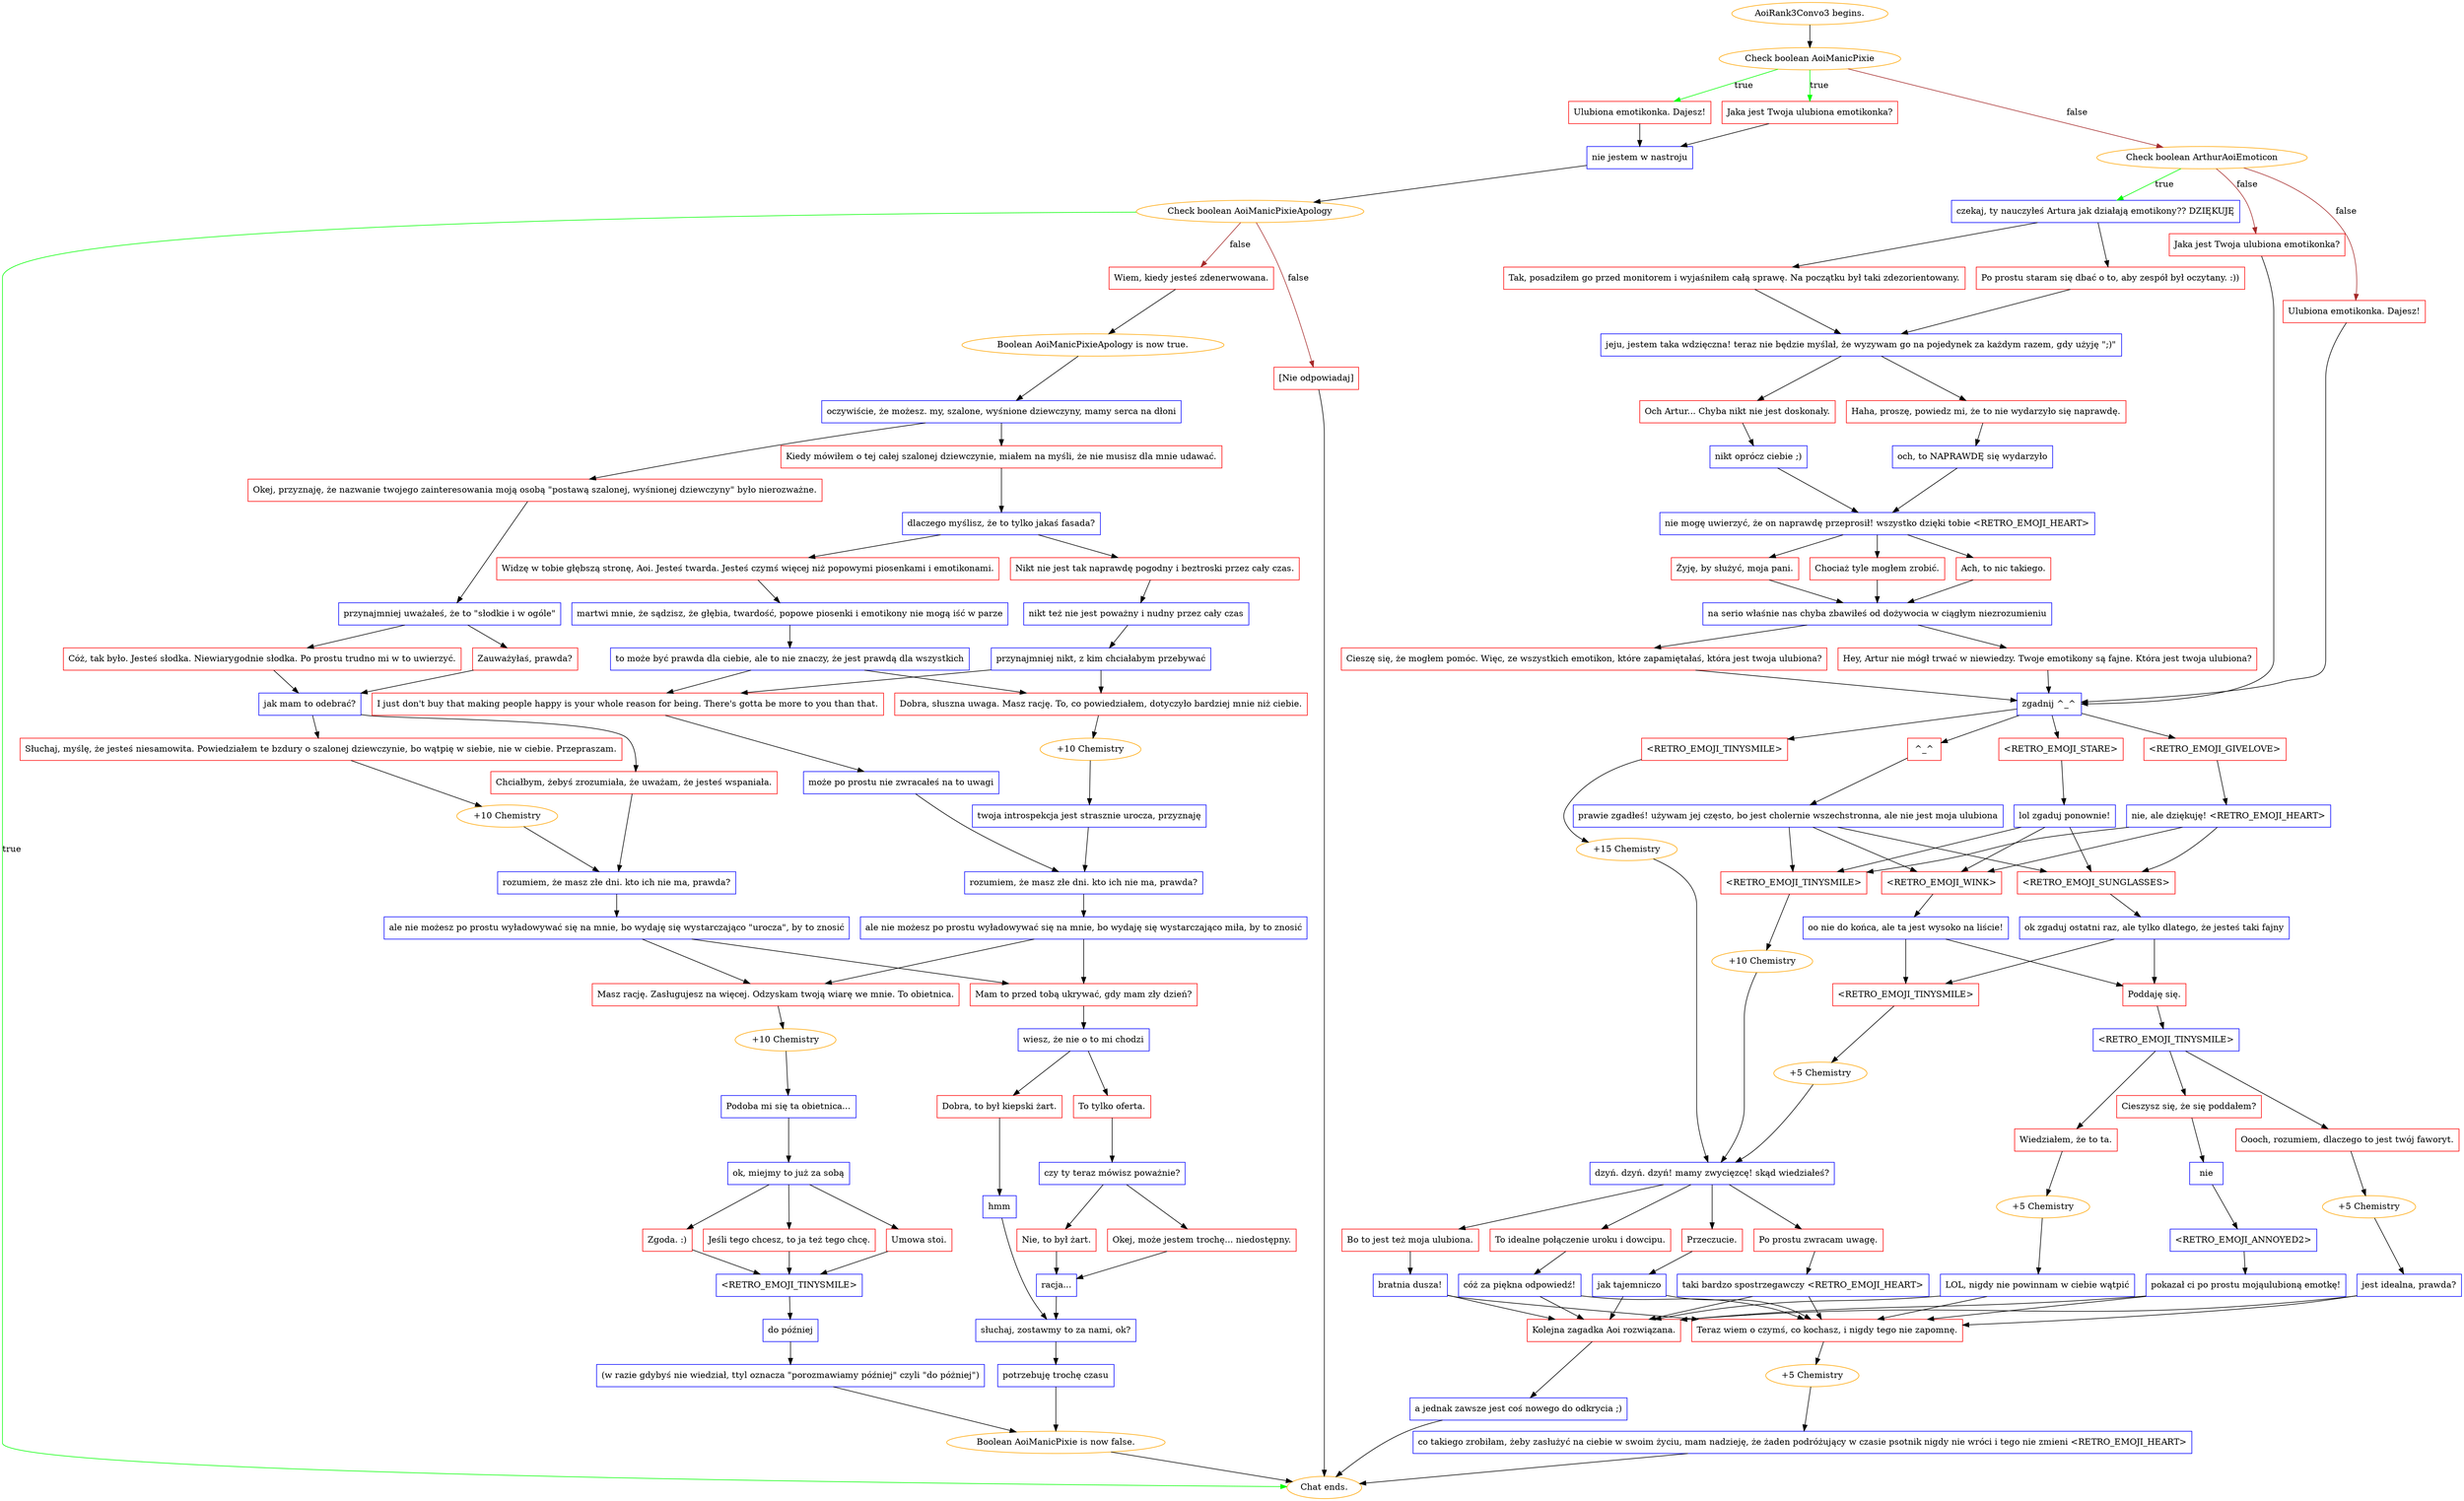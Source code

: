 digraph {
	"AoiRank3Convo3 begins." [color=orange];
		"AoiRank3Convo3 begins." -> j3825005181;
	j3825005181 [label="Check boolean AoiManicPixie",color=orange];
		j3825005181 -> j3862318016 [label=true,color=green];
		j3825005181 -> j1686089972 [label=true,color=green];
		j3825005181 -> j395414325 [label=false,color=brown];
	j3862318016 [label="Jaka jest Twoja ulubiona emotikonka?",shape=box,color=red];
		j3862318016 -> j769463843;
	j1686089972 [label="Ulubiona emotikonka. Dajesz!",shape=box,color=red];
		j1686089972 -> j769463843;
	j395414325 [label="Check boolean ArthurAoiEmoticon",color=orange];
		j395414325 -> j3884740103 [label=true,color=green];
		j395414325 -> j3259979884 [label=false,color=brown];
		j395414325 -> j2477226696 [label=false,color=brown];
	j769463843 [label="nie jestem w nastroju",shape=box,color=blue];
		j769463843 -> j864665741;
	j3884740103 [label="czekaj, ty nauczyłeś Artura jak działają emotikony?? DZIĘKUJĘ",shape=box,color=blue];
		j3884740103 -> j598412041;
		j3884740103 -> j1330769911;
	j3259979884 [label="Jaka jest Twoja ulubiona emotikonka?",shape=box,color=red];
		j3259979884 -> j3104786226;
	j2477226696 [label="Ulubiona emotikonka. Dajesz!",shape=box,color=red];
		j2477226696 -> j3104786226;
	j864665741 [label="Check boolean AoiManicPixieApology",color=orange];
		j864665741 -> "Chat ends." [label=true,color=green];
		j864665741 -> j2461695501 [label=false,color=brown];
		j864665741 -> j322907901 [label=false,color=brown];
	j598412041 [label="Tak, posadziłem go przed monitorem i wyjaśniłem całą sprawę. Na początku był taki zdezorientowany.",shape=box,color=red];
		j598412041 -> j2584659914;
	j1330769911 [label="Po prostu staram się dbać o to, aby zespół był oczytany. :))",shape=box,color=red];
		j1330769911 -> j2584659914;
	j3104786226 [label="zgadnij ^_^",shape=box,color=blue];
		j3104786226 -> j16701095;
		j3104786226 -> j4083593161;
		j3104786226 -> j16659218;
		j3104786226 -> j860310448;
	"Chat ends." [color=orange];
	j2461695501 [label="Wiem, kiedy jesteś zdenerwowana.",shape=box,color=red];
		j2461695501 -> j4109749392;
	j322907901 [label="[Nie odpowiadaj]",shape=box,color=red];
		j322907901 -> "Chat ends.";
	j2584659914 [label="jeju, jestem taka wdzięczna! teraz nie będzie myślał, że wyzywam go na pojedynek za każdym razem, gdy użyję \";)\"",shape=box,color=blue];
		j2584659914 -> j4261154142;
		j2584659914 -> j187478838;
	j16701095 [label="<RETRO_EMOJI_GIVELOVE>",shape=box,color=red];
		j16701095 -> j3603308593;
	j4083593161 [label="^_^",shape=box,color=red];
		j4083593161 -> j2652952845;
	j16659218 [label="<RETRO_EMOJI_STARE>",shape=box,color=red];
		j16659218 -> j377642915;
	j860310448 [label="<RETRO_EMOJI_TINYSMILE>",shape=box,color=red];
		j860310448 -> j2191200933;
	j4109749392 [label="Boolean AoiManicPixieApology is now true.",color=orange];
		j4109749392 -> j1745930565;
	j4261154142 [label="Haha, proszę, powiedz mi, że to nie wydarzyło się naprawdę.",shape=box,color=red];
		j4261154142 -> j2588635541;
	j187478838 [label="Och Artur... Chyba nikt nie jest doskonały.",shape=box,color=red];
		j187478838 -> j4211345384;
	j3603308593 [label="nie, ale dziękuję! <RETRO_EMOJI_HEART>",shape=box,color=blue];
		j3603308593 -> j3618000991;
		j3603308593 -> j863739040;
		j3603308593 -> j1932125495;
	j2652952845 [label="prawie zgadłeś! używam jej często, bo jest cholernie wszechstronna, ale nie jest moja ulubiona",shape=box,color=blue];
		j2652952845 -> j3618000991;
		j2652952845 -> j863739040;
		j2652952845 -> j1932125495;
	j377642915 [label="lol zgaduj ponownie!",shape=box,color=blue];
		j377642915 -> j3618000991;
		j377642915 -> j863739040;
		j377642915 -> j1932125495;
	j2191200933 [label="+15 Chemistry",color=orange];
		j2191200933 -> j3175755431;
	j1745930565 [label="oczywiście, że możesz. my, szalone, wyśnione dziewczyny, mamy serca na dłoni",shape=box,color=blue];
		j1745930565 -> j3854155859;
		j1745930565 -> j3706893034;
	j2588635541 [label="och, to NAPRAWDĘ się wydarzyło",shape=box,color=blue];
		j2588635541 -> j3119977508;
	j4211345384 [label="nikt oprócz ciebie ;)",shape=box,color=blue];
		j4211345384 -> j3119977508;
	j3618000991 [label="<RETRO_EMOJI_WINK>",shape=box,color=red];
		j3618000991 -> j795382942;
	j863739040 [label="<RETRO_EMOJI_SUNGLASSES>",shape=box,color=red];
		j863739040 -> j1249394960;
	j1932125495 [label="<RETRO_EMOJI_TINYSMILE>",shape=box,color=red];
		j1932125495 -> j395844091;
	j3175755431 [label="dzyń. dzyń. dzyń! mamy zwycięzcę! skąd wiedziałeś?",shape=box,color=blue];
		j3175755431 -> j2145048916;
		j3175755431 -> j3086402519;
		j3175755431 -> j97020334;
		j3175755431 -> j2366325765;
	j3854155859 [label="Okej, przyznaję, że nazwanie twojego zainteresowania moją osobą \"postawą szalonej, wyśnionej dziewczyny\" było nierozważne.",shape=box,color=red];
		j3854155859 -> j468701997;
	j3706893034 [label="Kiedy mówiłem o tej całej szalonej dziewczynie, miałem na myśli, że nie musisz dla mnie udawać.",shape=box,color=red];
		j3706893034 -> j1106578091;
	j3119977508 [label="nie mogę uwierzyć, że on naprawdę przeprosił! wszystko dzięki tobie <RETRO_EMOJI_HEART>",shape=box,color=blue];
		j3119977508 -> j2325371694;
		j3119977508 -> j2559854101;
		j3119977508 -> j203426343;
	j795382942 [label="oo nie do końca, ale ta jest wysoko na liście!",shape=box,color=blue];
		j795382942 -> j3745386092;
		j795382942 -> j3961378523;
	j1249394960 [label="ok zgaduj ostatni raz, ale tylko dlatego, że jesteś taki fajny",shape=box,color=blue];
		j1249394960 -> j3745386092;
		j1249394960 -> j3961378523;
	j395844091 [label="+10 Chemistry",color=orange];
		j395844091 -> j3175755431;
	j2145048916 [label="Bo to jest też moja ulubiona.",shape=box,color=red];
		j2145048916 -> j358263799;
	j3086402519 [label="To idealne połączenie uroku i dowcipu.",shape=box,color=red];
		j3086402519 -> j1345157849;
	j97020334 [label="Przeczucie.",shape=box,color=red];
		j97020334 -> j2814217818;
	j2366325765 [label="Po prostu zwracam uwagę.",shape=box,color=red];
		j2366325765 -> j822095992;
	j468701997 [label="przynajmniej uważałeś, że to \"słodkie i w ogóle\"",shape=box,color=blue];
		j468701997 -> j1572803189;
		j468701997 -> j2068741373;
	j1106578091 [label="dlaczego myślisz, że to tylko jakaś fasada?",shape=box,color=blue];
		j1106578091 -> j1717233302;
		j1106578091 -> j2047164100;
	j2325371694 [label="Ach, to nic takiego.",shape=box,color=red];
		j2325371694 -> j241069390;
	j2559854101 [label="Żyję, by służyć, moja pani.",shape=box,color=red];
		j2559854101 -> j241069390;
	j203426343 [label="Chociaż tyle mogłem zrobić.",shape=box,color=red];
		j203426343 -> j241069390;
	j3745386092 [label="Poddaję się.",shape=box,color=red];
		j3745386092 -> j780436877;
	j3961378523 [label="<RETRO_EMOJI_TINYSMILE>",shape=box,color=red];
		j3961378523 -> j2551170414;
	j358263799 [label="bratnia dusza!",shape=box,color=blue];
		j358263799 -> j3676283009;
		j358263799 -> j2877087767;
	j1345157849 [label="cóż za piękna odpowiedź!",shape=box,color=blue];
		j1345157849 -> j3676283009;
		j1345157849 -> j2877087767;
	j2814217818 [label="jak tajemniczo",shape=box,color=blue];
		j2814217818 -> j3676283009;
		j2814217818 -> j2877087767;
	j822095992 [label="taki bardzo spostrzegawczy <RETRO_EMOJI_HEART>",shape=box,color=blue];
		j822095992 -> j3676283009;
		j822095992 -> j2877087767;
	j1572803189 [label="Cóż, tak było. Jesteś słodka. Niewiarygodnie słodka. Po prostu trudno mi w to uwierzyć.",shape=box,color=red];
		j1572803189 -> j1243276177;
	j2068741373 [label="Zauważyłaś, prawda?",shape=box,color=red];
		j2068741373 -> j1243276177;
	j1717233302 [label="Nikt nie jest tak naprawdę pogodny i beztroski przez cały czas.",shape=box,color=red];
		j1717233302 -> j2679130368;
	j2047164100 [label="Widzę w tobie głębszą stronę, Aoi. Jesteś twarda. Jesteś czymś więcej niż popowymi piosenkami i emotikonami.",shape=box,color=red];
		j2047164100 -> j1333328364;
	j241069390 [label="na serio właśnie nas chyba zbawiłeś od dożywocia w ciągłym niezrozumieniu",shape=box,color=blue];
		j241069390 -> j2141520191;
		j241069390 -> j732470594;
	j780436877 [label="<RETRO_EMOJI_TINYSMILE>",shape=box,color=blue];
		j780436877 -> j3737329337;
		j780436877 -> j541009064;
		j780436877 -> j1842508131;
	j2551170414 [label="+5 Chemistry",color=orange];
		j2551170414 -> j3175755431;
	j3676283009 [label="Teraz wiem o czymś, co kochasz, i nigdy tego nie zapomnę.",shape=box,color=red];
		j3676283009 -> j3916662807;
	j2877087767 [label="Kolejna zagadka Aoi rozwiązana.",shape=box,color=red];
		j2877087767 -> j2088057861;
	j1243276177 [label="jak mam to odebrać?",shape=box,color=blue];
		j1243276177 -> j4280304750;
		j1243276177 -> j3217306928;
	j2679130368 [label="nikt też nie jest poważny i nudny przez cały czas",shape=box,color=blue];
		j2679130368 -> j3595680870;
	j1333328364 [label="martwi mnie, że sądzisz, że głębia, twardość, popowe piosenki i emotikony nie mogą iść w parze",shape=box,color=blue];
		j1333328364 -> j79978696;
	j2141520191 [label="Cieszę się, że mogłem pomóc. Więc, ze wszystkich emotikon, które zapamiętałaś, która jest twoja ulubiona?",shape=box,color=red];
		j2141520191 -> j3104786226;
	j732470594 [label="Hey, Artur nie mógł trwać w niewiedzy. Twoje emotikony są fajne. Która jest twoja ulubiona?",shape=box,color=red];
		j732470594 -> j3104786226;
	j3737329337 [label="Oooch, rozumiem, dlaczego to jest twój faworyt.",shape=box,color=red];
		j3737329337 -> j818086172;
	j541009064 [label="Cieszysz się, że się poddałem?",shape=box,color=red];
		j541009064 -> j1214489816;
	j1842508131 [label="Wiedziałem, że to ta.",shape=box,color=red];
		j1842508131 -> j1911709738;
	j3916662807 [label="+5 Chemistry",color=orange];
		j3916662807 -> j255277644;
	j2088057861 [label="a jednak zawsze jest coś nowego do odkrycia ;)",shape=box,color=blue];
		j2088057861 -> "Chat ends.";
	j4280304750 [label="Słuchaj, myślę, że jesteś niesamowita. Powiedziałem te bzdury o szalonej dziewczynie, bo wątpię w siebie, nie w ciebie. Przepraszam.",shape=box,color=red];
		j4280304750 -> j2293091494;
	j3217306928 [label="Chciałbym, żebyś zrozumiała, że uważam, że jesteś wspaniała.",shape=box,color=red];
		j3217306928 -> j5177472;
	j3595680870 [label="przynajmniej nikt, z kim chciałabym przebywać",shape=box,color=blue];
		j3595680870 -> j3970478476;
		j3595680870 -> j1252395288;
	j79978696 [label="to może być prawda dla ciebie, ale to nie znaczy, że jest prawdą dla wszystkich",shape=box,color=blue];
		j79978696 -> j1252395288;
		j79978696 -> j3970478476;
	j818086172 [label="+5 Chemistry",color=orange];
		j818086172 -> j718834517;
	j1214489816 [label="nie",shape=box,color=blue];
		j1214489816 -> j252528484;
	j1911709738 [label="+5 Chemistry",color=orange];
		j1911709738 -> j1344132063;
	j255277644 [label="co takiego zrobiłam, żeby zasłużyć na ciebie w swoim życiu, mam nadzieję, że żaden podróżujący w czasie psotnik nigdy nie wróci i tego nie zmieni <RETRO_EMOJI_HEART>",shape=box,color=blue];
		j255277644 -> "Chat ends.";
	j2293091494 [label="+10 Chemistry",color=orange];
		j2293091494 -> j5177472;
	j5177472 [label="rozumiem, że masz złe dni. kto ich nie ma, prawda?",shape=box,color=blue];
		j5177472 -> j3232195016;
	j3970478476 [label="I just don't buy that making people happy is your whole reason for being. There's gotta be more to you than that.",shape=box,color=red];
		j3970478476 -> j4025383492;
	j1252395288 [label="Dobra, słuszna uwaga. Masz rację. To, co powiedziałem, dotyczyło bardziej mnie niż ciebie.",shape=box,color=red];
		j1252395288 -> j3641533133;
	j718834517 [label="jest idealna, prawda?",shape=box,color=blue];
		j718834517 -> j3676283009;
		j718834517 -> j2877087767;
	j252528484 [label="<RETRO_EMOJI_ANNOYED2>",shape=box,color=blue];
		j252528484 -> j1126905536;
	j1344132063 [label="LOL, nigdy nie powinnam w ciebie wątpić",shape=box,color=blue];
		j1344132063 -> j3676283009;
		j1344132063 -> j2877087767;
	j3232195016 [label="ale nie możesz po prostu wyładowywać się na mnie, bo wydaję się wystarczająco \"urocza\", by to znosić",shape=box,color=blue];
		j3232195016 -> j4077503250;
		j3232195016 -> j711971323;
	j4025383492 [label="może po prostu nie zwracałeś na to uwagi",shape=box,color=blue];
		j4025383492 -> j4146241345;
	j3641533133 [label="+10 Chemistry",color=orange];
		j3641533133 -> j1508793428;
	j1126905536 [label="pokazał ci po prostu mojąulubioną emotkę!",shape=box,color=blue];
		j1126905536 -> j3676283009;
		j1126905536 -> j2877087767;
	j4077503250 [label="Masz rację. Zasługujesz na więcej. Odzyskam twoją wiarę we mnie. To obietnica.",shape=box,color=red];
		j4077503250 -> j1357446617;
	j711971323 [label="Mam to przed tobą ukrywać, gdy mam zły dzień?",shape=box,color=red];
		j711971323 -> j3260435086;
	j4146241345 [label="rozumiem, że masz złe dni. kto ich nie ma, prawda?",shape=box,color=blue];
		j4146241345 -> j867880248;
	j1508793428 [label="twoja introspekcja jest strasznie urocza, przyznaję",shape=box,color=blue];
		j1508793428 -> j4146241345;
	j1357446617 [label="+10 Chemistry",color=orange];
		j1357446617 -> j370806635;
	j3260435086 [label="wiesz, że nie o to mi chodzi",shape=box,color=blue];
		j3260435086 -> j3806939525;
		j3260435086 -> j3257198166;
	j867880248 [label="ale nie możesz po prostu wyładowywać się na mnie, bo wydaję się wystarczająco miła, by to znosić",shape=box,color=blue];
		j867880248 -> j4077503250;
		j867880248 -> j711971323;
	j370806635 [label="Podoba mi się ta obietnica...",shape=box,color=blue];
		j370806635 -> j2746421025;
	j3806939525 [label="To tylko oferta.",shape=box,color=red];
		j3806939525 -> j641071568;
	j3257198166 [label="Dobra, to był kiepski żart.",shape=box,color=red];
		j3257198166 -> j1521664295;
	j2746421025 [label="ok, miejmy to już za sobą",shape=box,color=blue];
		j2746421025 -> j2181655482;
		j2746421025 -> j1615031761;
		j2746421025 -> j495595082;
	j641071568 [label="czy ty teraz mówisz poważnie?",shape=box,color=blue];
		j641071568 -> j2178766612;
		j641071568 -> j2698136565;
	j1521664295 [label="hmm",shape=box,color=blue];
		j1521664295 -> j2120518075;
	j2181655482 [label="Umowa stoi.",shape=box,color=red];
		j2181655482 -> j2954868126;
	j1615031761 [label="Zgoda. :)",shape=box,color=red];
		j1615031761 -> j2954868126;
	j495595082 [label="Jeśli tego chcesz, to ja też tego chcę.",shape=box,color=red];
		j495595082 -> j2954868126;
	j2178766612 [label="Okej, może jestem trochę... niedostępny.",shape=box,color=red];
		j2178766612 -> j3874510006;
	j2698136565 [label="Nie, to był żart.",shape=box,color=red];
		j2698136565 -> j3874510006;
	j2120518075 [label="słuchaj, zostawmy to za nami, ok?",shape=box,color=blue];
		j2120518075 -> j1120089649;
	j2954868126 [label="<RETRO_EMOJI_TINYSMILE>",shape=box,color=blue];
		j2954868126 -> j826919307;
	j3874510006 [label="racja...",shape=box,color=blue];
		j3874510006 -> j2120518075;
	j1120089649 [label="potrzebuję trochę czasu",shape=box,color=blue];
		j1120089649 -> j4025535607;
	j826919307 [label="do później",shape=box,color=blue];
		j826919307 -> j1146811910;
	j4025535607 [label="Boolean AoiManicPixie is now false.",color=orange];
		j4025535607 -> "Chat ends.";
	j1146811910 [label="(w razie gdybyś nie wiedział, ttyl oznacza \"porozmawiamy później\" czyli \"do póżniej\")",shape=box,color=blue];
		j1146811910 -> j4025535607;
}